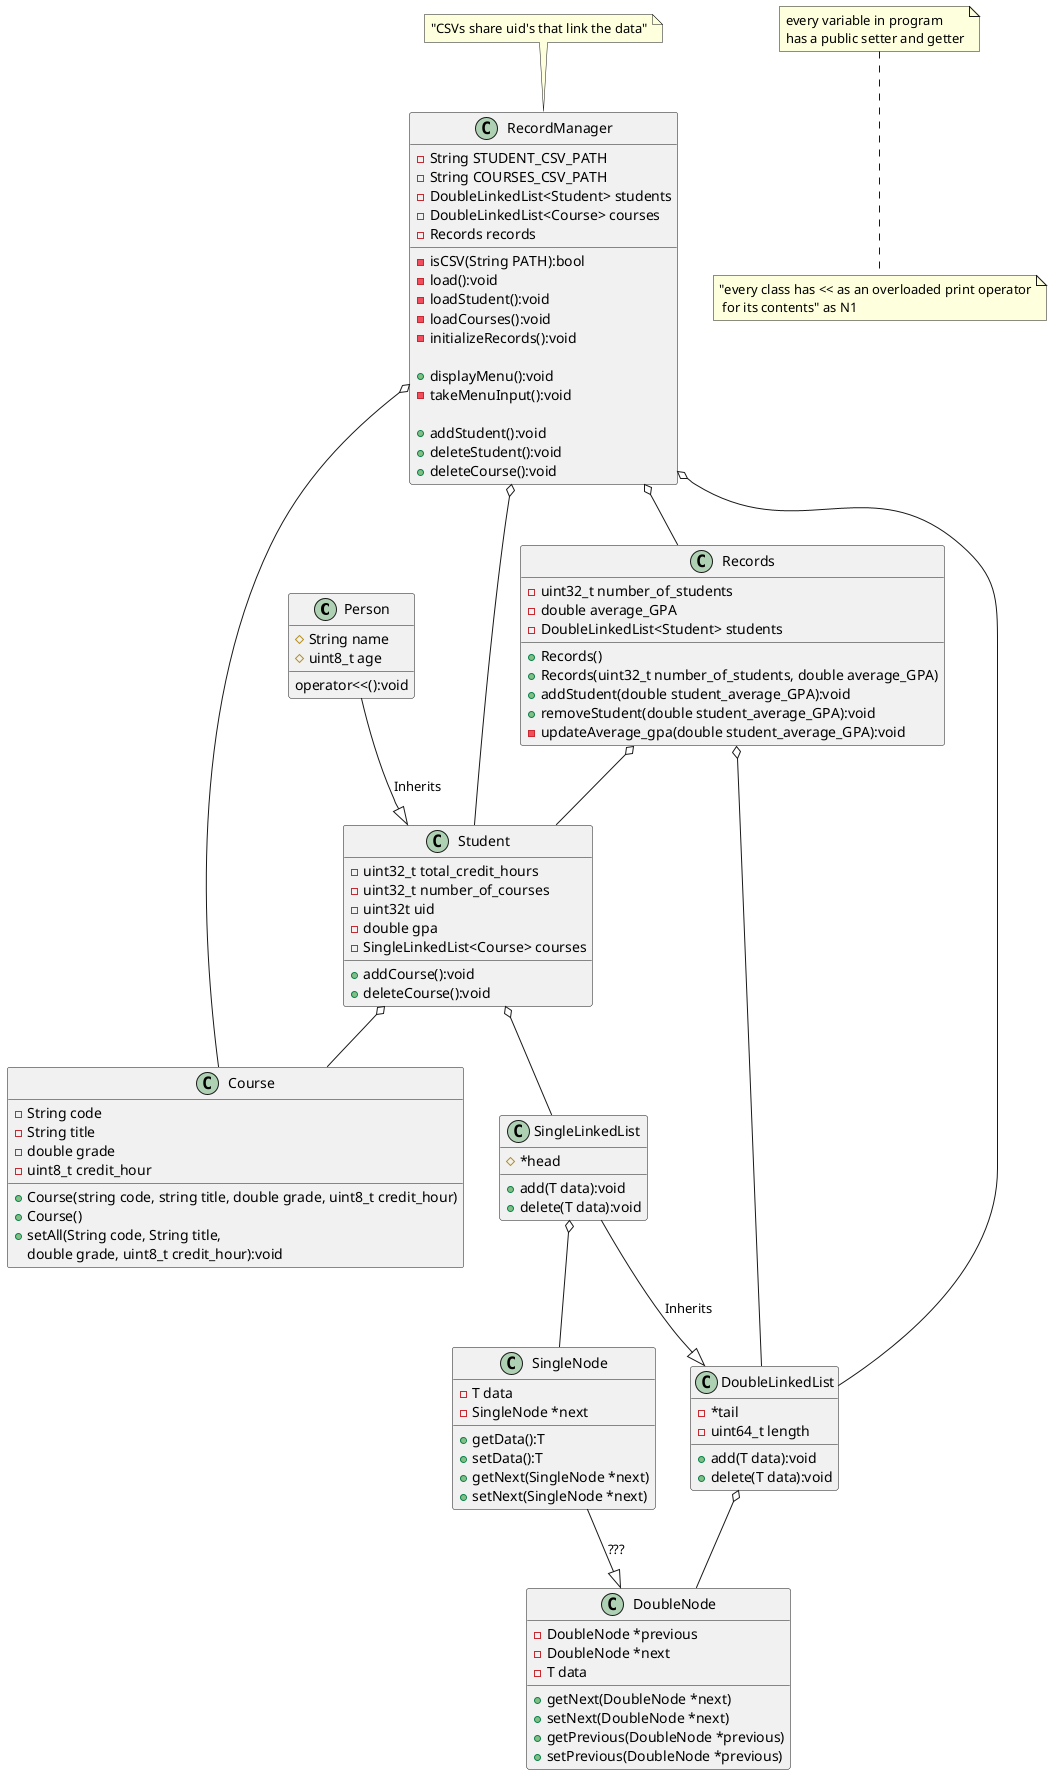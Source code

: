 @startuml

class Person {
    #String name
    #uint8_t age

    operator<<():void
}

class Course {
    -String code
    -String title
    -double grade
    -uint8_t credit_hour

    +Course(string code, string title, double grade, uint8_t credit_hour)
    +Course()
    +setAll(String code, String title,
        double grade, uint8_t credit_hour):void
}
class SingleLinkedList{
    #*head

    +add(T data):void
    +delete(T data):void
}
class DoubleLinkedList{
    -*tail
    -uint64_t length

    +add(T data):void
    +delete(T data):void
}
class SingleNode{
    -T data
    -SingleNode *next

    +getData():T
    +setData():T
    +getNext(SingleNode *next)
    +setNext(SingleNode *next)
}
class DoubleNode{
    -DoubleNode *previous
    -DoubleNode *next
    -T data

    +getNext(DoubleNode *next)
    +setNext(DoubleNode *next)
    +getPrevious(DoubleNode *previous)
    +setPrevious(DoubleNode *previous)
}
class RecordManager{
    -String STUDENT_CSV_PATH
    -String COURSES_CSV_PATH
    -DoubleLinkedList<Student> students
    -DoubleLinkedList<Course> courses
    -Records records

    -isCSV(String PATH):bool
    -load():void
    -loadStudent():void
    -loadCourses():void
    -initializeRecords():void

    +displayMenu():void
    -takeMenuInput():void

    +addStudent():void
    +deleteStudent():void
    +deleteCourse():void
}
class Student{
    -uint32_t total_credit_hours
    -uint32_t number_of_courses
    -uint32t uid
    -double gpa
    -SingleLinkedList<Course> courses

    +addCourse():void
    +deleteCourse():void
}
class Records{
    -uint32_t number_of_students
    -double average_GPA
    -DoubleLinkedList<Student> students

    +Records()
    +Records(uint32_t number_of_students, double average_GPA)
    +addStudent(double student_average_GPA):void
    +removeStudent(double student_average_GPA):void
    -updateAverage_gpa(double student_average_GPA):void
}
Person --|> Student : Inherits
Student o-- SingleLinkedList
Records o-- DoubleLinkedList
Student o-- Course
Records o-- Student
RecordManager o-- DoubleLinkedList
RecordManager o-- Records
RecordManager o-- Student
RecordManager o-- Course
SingleLinkedList o-- SingleNode
DoubleLinkedList o-- DoubleNode

SingleLinkedList --|> DoubleLinkedList : Inherits
SingleNode --|> DoubleNode : ???

note "every variable in program\nhas a public setter and getter" as N2
note bottom of N2 : "every class has << as an overloaded print operator\n for its contents" as N1
note top of RecordManager : "CSVs share uid's that link the data"
@enduml


